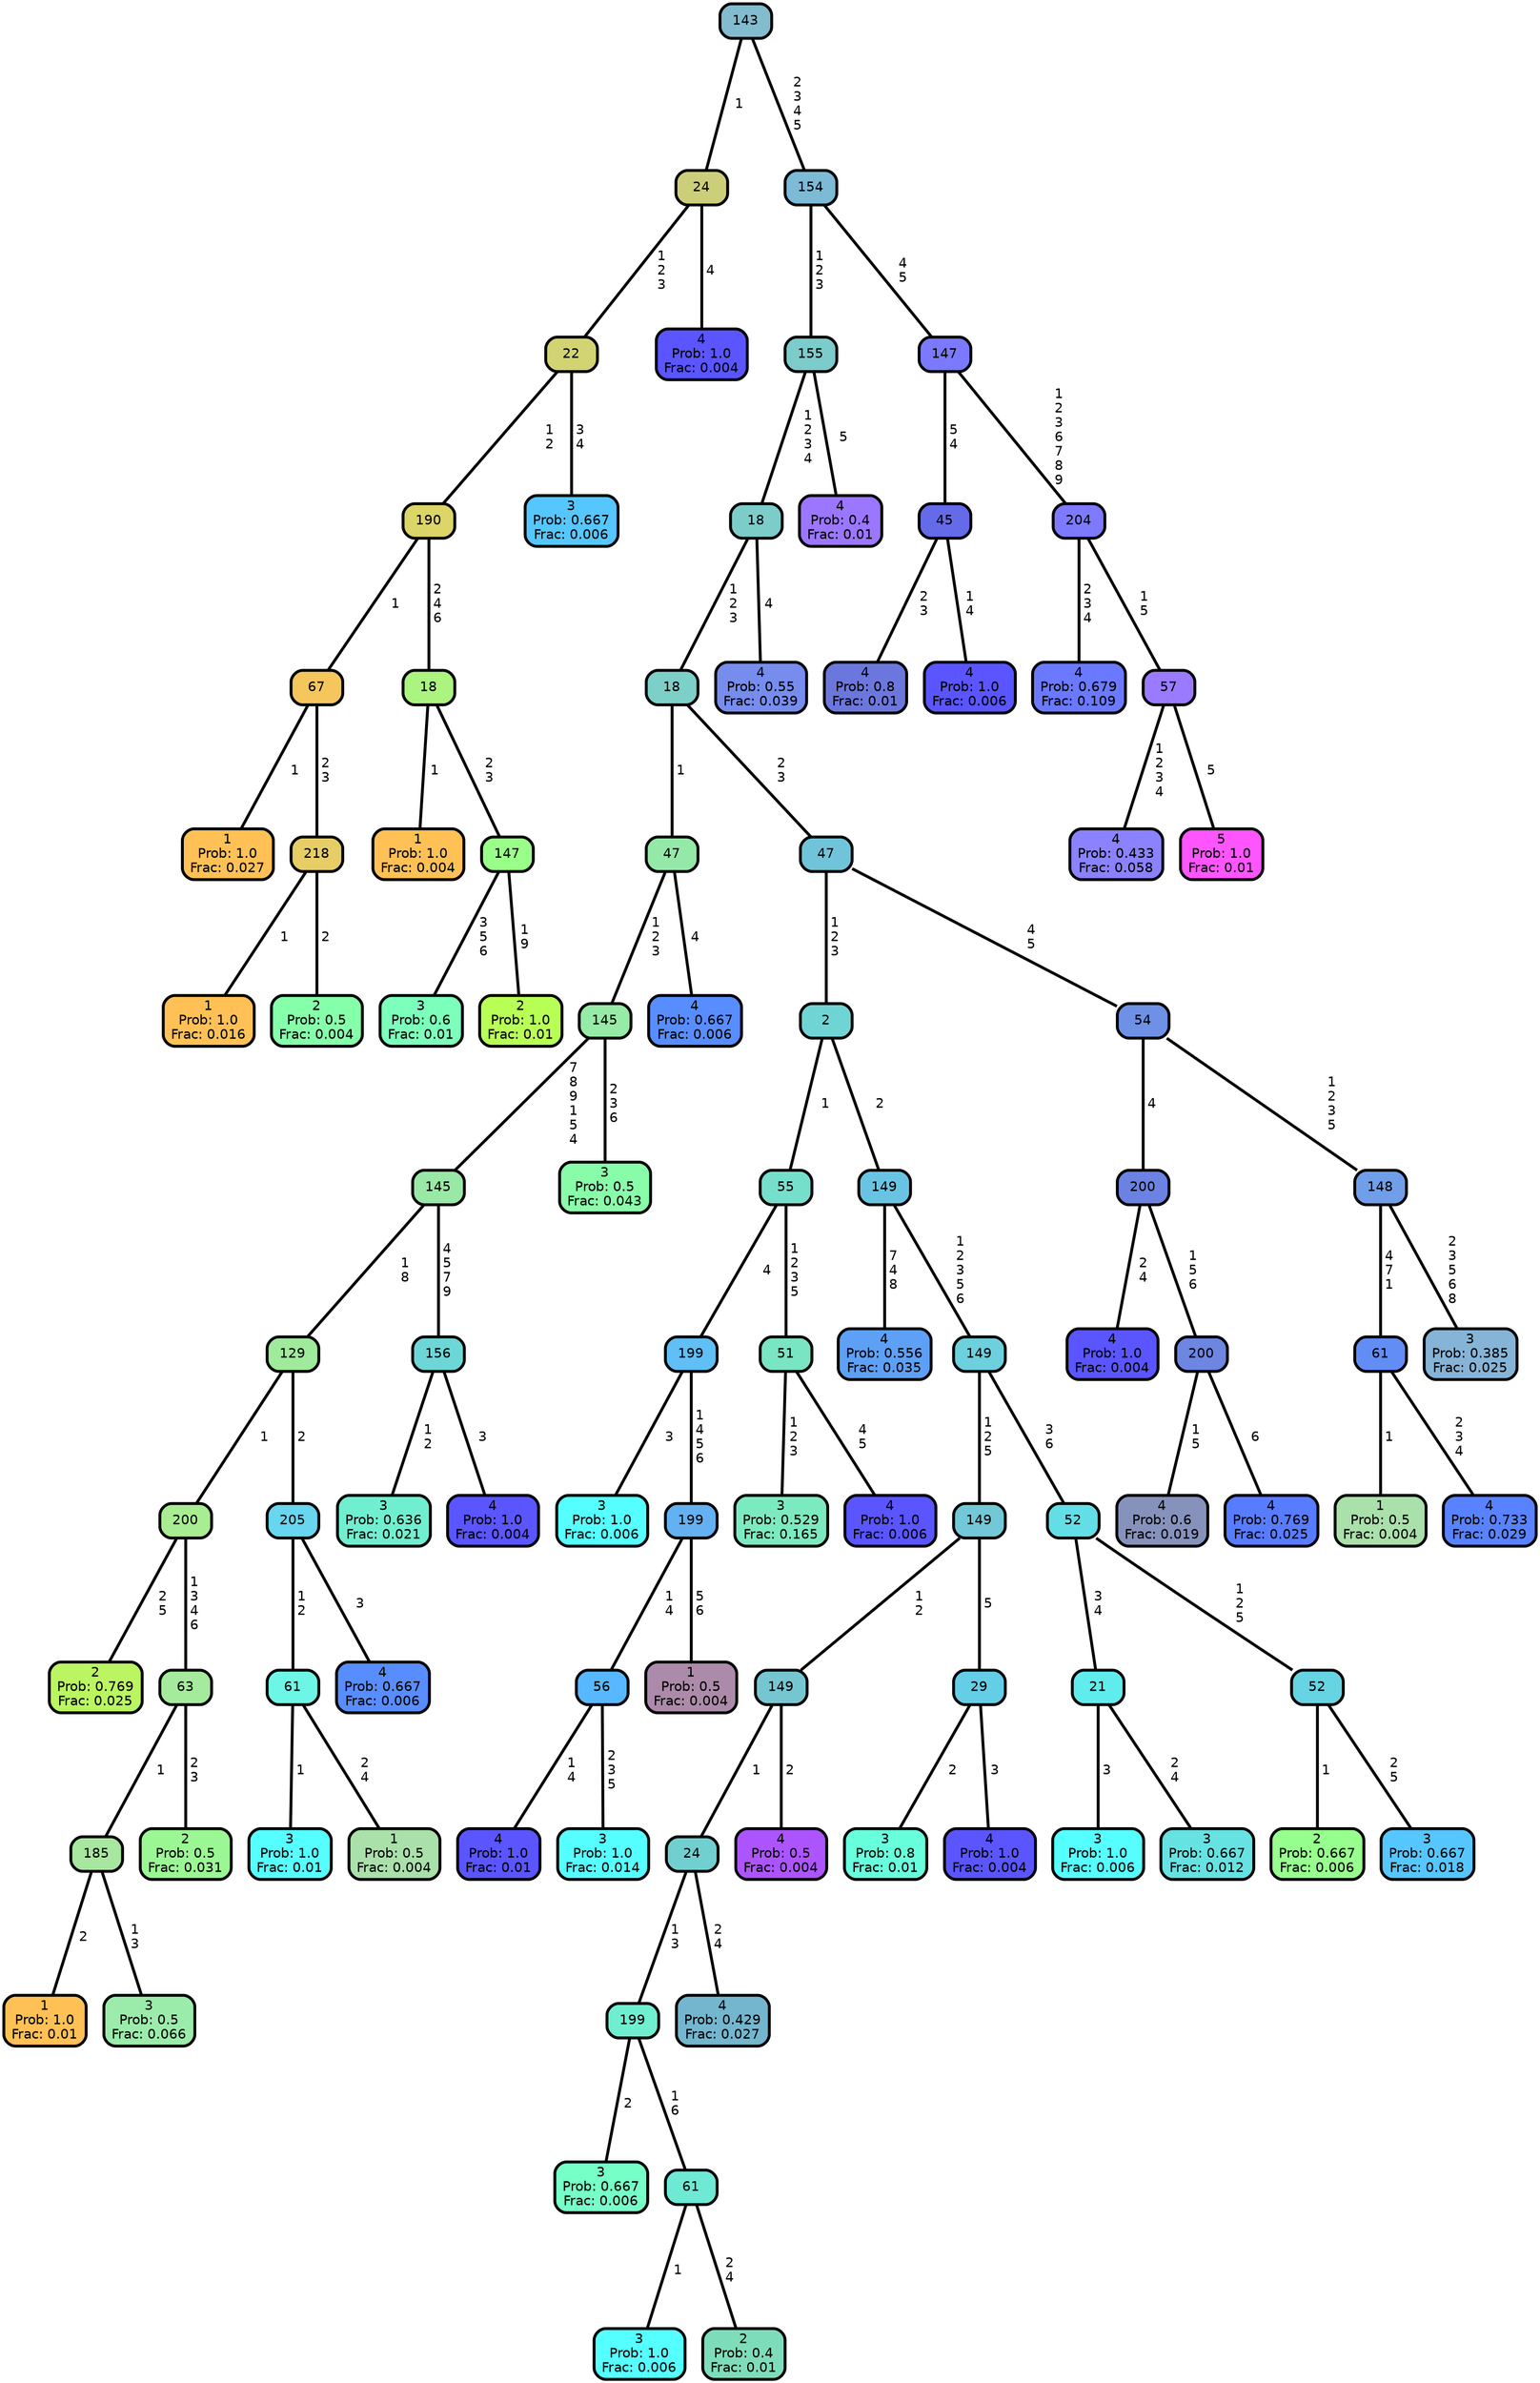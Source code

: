 graph Tree {
node [shape=box, style="filled, rounded",color="black",penwidth="3",fontcolor="black",                 fontname=helvetica] ;
graph [ranksep="0 equally", splines=straight,                 bgcolor=transparent, dpi=200] ;
edge [fontname=helvetica, color=black] ;
0 [label="1
Prob: 1.0
Frac: 0.027", fillcolor="#ffc155"] ;
1 [label="67", fillcolor="#f4c65c"] ;
2 [label="1
Prob: 1.0
Frac: 0.016", fillcolor="#ffc155"] ;
3 [label="218", fillcolor="#e6cd66"] ;
4 [label="2
Prob: 0.5
Frac: 0.004", fillcolor="#86ffaa"] ;
5 [label="190", fillcolor="#dcd567"] ;
6 [label="1
Prob: 1.0
Frac: 0.004", fillcolor="#ffc155"] ;
7 [label="18", fillcolor="#abf47f"] ;
8 [label="3
Prob: 0.6
Frac: 0.01", fillcolor="#7cffbb"] ;
9 [label="147", fillcolor="#9aff88"] ;
10 [label="2
Prob: 1.0
Frac: 0.01", fillcolor="#b8ff55"] ;
11 [label="22", fillcolor="#d2d473"] ;
12 [label="3
Prob: 0.667
Frac: 0.006", fillcolor="#56c6ff"] ;
13 [label="24", fillcolor="#ccce7a"] ;
14 [label="4
Prob: 1.0
Frac: 0.004", fillcolor="#5a55ff"] ;
15 [label="143", fillcolor="#82bcce"] ;
16 [label="2
Prob: 0.769
Frac: 0.025", fillcolor="#bbf562"] ;
17 [label="200", fillcolor="#a8ed91"] ;
18 [label="1
Prob: 1.0
Frac: 0.01", fillcolor="#ffc155"] ;
19 [label="185", fillcolor="#a8e79f"] ;
20 [label="3
Prob: 0.5
Frac: 0.066", fillcolor="#9becaa"] ;
21 [label="63", fillcolor="#a4eb9c"] ;
22 [label="2
Prob: 0.5
Frac: 0.031", fillcolor="#9bf794"] ;
23 [label="129", fillcolor="#a0ea9c"] ;
24 [label="3
Prob: 1.0
Frac: 0.01", fillcolor="#55ffff"] ;
25 [label="61", fillcolor="#6df6e6"] ;
26 [label="1
Prob: 0.5
Frac: 0.004", fillcolor="#aae0aa"] ;
27 [label="205", fillcolor="#67d6ee"] ;
28 [label="4
Prob: 0.667
Frac: 0.006", fillcolor="#588dff"] ;
29 [label="145", fillcolor="#99e8a5"] ;
30 [label="3
Prob: 0.636
Frac: 0.021", fillcolor="#70efd0"] ;
31 [label="156", fillcolor="#6dd7d7"] ;
32 [label="4
Prob: 1.0
Frac: 0.004", fillcolor="#5a55ff"] ;
33 [label="145", fillcolor="#96eba6"] ;
34 [label="3
Prob: 0.5
Frac: 0.043", fillcolor="#89fcaa"] ;
35 [label="47", fillcolor="#94e9a8"] ;
36 [label="4
Prob: 0.667
Frac: 0.006", fillcolor="#588dff"] ;
37 [label="18", fillcolor="#7cd0c8"] ;
38 [label="3
Prob: 1.0
Frac: 0.006", fillcolor="#55ffff"] ;
39 [label="199", fillcolor="#60bff5"] ;
40 [label="4
Prob: 1.0
Frac: 0.01", fillcolor="#5a55ff"] ;
41 [label="56", fillcolor="#57b8ff"] ;
42 [label="3
Prob: 1.0
Frac: 0.014", fillcolor="#55ffff"] ;
43 [label="199", fillcolor="#63b1f2"] ;
44 [label="1
Prob: 0.5
Frac: 0.004", fillcolor="#ac8baa"] ;
45 [label="55", fillcolor="#76dfcb"] ;
46 [label="3
Prob: 0.529
Frac: 0.165", fillcolor="#7ceac1"] ;
47 [label="51", fillcolor="#7ae5c3"] ;
48 [label="4
Prob: 1.0
Frac: 0.006", fillcolor="#5a55ff"] ;
49 [label="2", fillcolor="#71d4d4"] ;
50 [label="4
Prob: 0.556
Frac: 0.035", fillcolor="#5da0f5"] ;
51 [label="149", fillcolor="#69c4e3"] ;
52 [label="3
Prob: 0.667
Frac: 0.006", fillcolor="#76ffc6"] ;
53 [label="199", fillcolor="#70efd0"] ;
54 [label="3
Prob: 1.0
Frac: 0.006", fillcolor="#55ffff"] ;
55 [label="61", fillcolor="#6ee9d4"] ;
56 [label="2
Prob: 0.4
Frac: 0.01", fillcolor="#7dddbb"] ;
57 [label="24", fillcolor="#72cfcf"] ;
58 [label="4
Prob: 0.429
Frac: 0.027", fillcolor="#73b6ce"] ;
59 [label="149", fillcolor="#76c6d2"] ;
60 [label="4
Prob: 0.5
Frac: 0.004", fillcolor="#ac55ff"] ;
61 [label="149", fillcolor="#72c8d7"] ;
62 [label="3
Prob: 0.8
Frac: 0.01", fillcolor="#68ffdd"] ;
63 [label="29", fillcolor="#64cee6"] ;
64 [label="4
Prob: 1.0
Frac: 0.004", fillcolor="#5a55ff"] ;
65 [label="149", fillcolor="#6dd0dd"] ;
66 [label="3
Prob: 1.0
Frac: 0.006", fillcolor="#55ffff"] ;
67 [label="21", fillcolor="#60ecec"] ;
68 [label="3
Prob: 0.667
Frac: 0.012", fillcolor="#66e2e2"] ;
69 [label="52", fillcolor="#64dee6"] ;
70 [label="2
Prob: 0.667
Frac: 0.006", fillcolor="#97ff8d"] ;
71 [label="52", fillcolor="#66d4e2"] ;
72 [label="3
Prob: 0.667
Frac: 0.018", fillcolor="#56c6ff"] ;
73 [label="47", fillcolor="#70c4d9"] ;
74 [label="4
Prob: 1.0
Frac: 0.004", fillcolor="#5a55ff"] ;
75 [label="200", fillcolor="#6b82e3"] ;
76 [label="4
Prob: 0.6
Frac: 0.019", fillcolor="#8692bb"] ;
77 [label="200", fillcolor="#6c86e1"] ;
78 [label="4
Prob: 0.769
Frac: 0.025", fillcolor="#587cff"] ;
79 [label="54", fillcolor="#6e91e6"] ;
80 [label="1
Prob: 0.5
Frac: 0.004", fillcolor="#aae0aa"] ;
81 [label="61", fillcolor="#628df5"] ;
82 [label="4
Prob: 0.733
Frac: 0.029", fillcolor="#5882ff"] ;
83 [label="148", fillcolor="#719ee8"] ;
84 [label="3
Prob: 0.385
Frac: 0.025", fillcolor="#85b4d7"] ;
85 [label="18", fillcolor="#7ccdca"] ;
86 [label="4
Prob: 0.55
Frac: 0.039", fillcolor="#768dee"] ;
87 [label="155", fillcolor="#7ccccb"] ;
88 [label="4
Prob: 0.4
Frac: 0.01", fillcolor="#9b77ff"] ;
89 [label="154", fillcolor="#7cbad6"] ;
90 [label="4
Prob: 0.8
Frac: 0.01", fillcolor="#6c77dd"] ;
91 [label="45", fillcolor="#656ae9"] ;
92 [label="4
Prob: 1.0
Frac: 0.006", fillcolor="#5a55ff"] ;
93 [label="147", fillcolor="#7b79fd"] ;
94 [label="4
Prob: 0.679
Frac: 0.109", fillcolor="#6a79ff"] ;
95 [label="204", fillcolor="#7d7aff"] ;
96 [label="4
Prob: 0.433
Frac: 0.058", fillcolor="#8a82ff"] ;
97 [label="57", fillcolor="#9a7bff"] ;
98 [label="5
Prob: 1.0
Frac: 0.01", fillcolor="#ff55ff"] ;
1 -- 0 [label=" 1",penwidth=3] ;
1 -- 3 [label=" 2\n 3",penwidth=3] ;
3 -- 2 [label=" 1",penwidth=3] ;
3 -- 4 [label=" 2",penwidth=3] ;
5 -- 1 [label=" 1",penwidth=3] ;
5 -- 7 [label=" 2\n 4\n 6",penwidth=3] ;
7 -- 6 [label=" 1",penwidth=3] ;
7 -- 9 [label=" 2\n 3",penwidth=3] ;
9 -- 8 [label=" 3\n 5\n 6",penwidth=3] ;
9 -- 10 [label=" 1\n 9",penwidth=3] ;
11 -- 5 [label=" 1\n 2",penwidth=3] ;
11 -- 12 [label=" 3\n 4",penwidth=3] ;
13 -- 11 [label=" 1\n 2\n 3",penwidth=3] ;
13 -- 14 [label=" 4",penwidth=3] ;
15 -- 13 [label=" 1",penwidth=3] ;
15 -- 89 [label=" 2\n 3\n 4\n 5",penwidth=3] ;
17 -- 16 [label=" 2\n 5",penwidth=3] ;
17 -- 21 [label=" 1\n 3\n 4\n 6",penwidth=3] ;
19 -- 18 [label=" 2",penwidth=3] ;
19 -- 20 [label=" 1\n 3",penwidth=3] ;
21 -- 19 [label=" 1",penwidth=3] ;
21 -- 22 [label=" 2\n 3",penwidth=3] ;
23 -- 17 [label=" 1",penwidth=3] ;
23 -- 27 [label=" 2",penwidth=3] ;
25 -- 24 [label=" 1",penwidth=3] ;
25 -- 26 [label=" 2\n 4",penwidth=3] ;
27 -- 25 [label=" 1\n 2",penwidth=3] ;
27 -- 28 [label=" 3",penwidth=3] ;
29 -- 23 [label=" 1\n 8",penwidth=3] ;
29 -- 31 [label=" 4\n 5\n 7\n 9",penwidth=3] ;
31 -- 30 [label=" 1\n 2",penwidth=3] ;
31 -- 32 [label=" 3",penwidth=3] ;
33 -- 29 [label=" 7\n 8\n 9\n 1\n 5\n 4",penwidth=3] ;
33 -- 34 [label=" 2\n 3\n 6",penwidth=3] ;
35 -- 33 [label=" 1\n 2\n 3",penwidth=3] ;
35 -- 36 [label=" 4",penwidth=3] ;
37 -- 35 [label=" 1",penwidth=3] ;
37 -- 73 [label=" 2\n 3",penwidth=3] ;
39 -- 38 [label=" 3",penwidth=3] ;
39 -- 43 [label=" 1\n 4\n 5\n 6",penwidth=3] ;
41 -- 40 [label=" 1\n 4",penwidth=3] ;
41 -- 42 [label=" 2\n 3\n 5",penwidth=3] ;
43 -- 41 [label=" 1\n 4",penwidth=3] ;
43 -- 44 [label=" 5\n 6",penwidth=3] ;
45 -- 39 [label=" 4",penwidth=3] ;
45 -- 47 [label=" 1\n 2\n 3\n 5",penwidth=3] ;
47 -- 46 [label=" 1\n 2\n 3",penwidth=3] ;
47 -- 48 [label=" 4\n 5",penwidth=3] ;
49 -- 45 [label=" 1",penwidth=3] ;
49 -- 51 [label=" 2",penwidth=3] ;
51 -- 50 [label=" 7\n 4\n 8",penwidth=3] ;
51 -- 65 [label=" 1\n 2\n 3\n 5\n 6",penwidth=3] ;
53 -- 52 [label=" 2",penwidth=3] ;
53 -- 55 [label=" 1\n 6",penwidth=3] ;
55 -- 54 [label=" 1",penwidth=3] ;
55 -- 56 [label=" 2\n 4",penwidth=3] ;
57 -- 53 [label=" 1\n 3",penwidth=3] ;
57 -- 58 [label=" 2\n 4",penwidth=3] ;
59 -- 57 [label=" 1",penwidth=3] ;
59 -- 60 [label=" 2",penwidth=3] ;
61 -- 59 [label=" 1\n 2",penwidth=3] ;
61 -- 63 [label=" 5",penwidth=3] ;
63 -- 62 [label=" 2",penwidth=3] ;
63 -- 64 [label=" 3",penwidth=3] ;
65 -- 61 [label=" 1\n 2\n 5",penwidth=3] ;
65 -- 69 [label=" 3\n 6",penwidth=3] ;
67 -- 66 [label=" 3",penwidth=3] ;
67 -- 68 [label=" 2\n 4",penwidth=3] ;
69 -- 67 [label=" 3\n 4",penwidth=3] ;
69 -- 71 [label=" 1\n 2\n 5",penwidth=3] ;
71 -- 70 [label=" 1",penwidth=3] ;
71 -- 72 [label=" 2\n 5",penwidth=3] ;
73 -- 49 [label=" 1\n 2\n 3",penwidth=3] ;
73 -- 79 [label=" 4\n 5",penwidth=3] ;
75 -- 74 [label=" 2\n 4",penwidth=3] ;
75 -- 77 [label=" 1\n 5\n 6",penwidth=3] ;
77 -- 76 [label=" 1\n 5",penwidth=3] ;
77 -- 78 [label=" 6",penwidth=3] ;
79 -- 75 [label=" 4",penwidth=3] ;
79 -- 83 [label=" 1\n 2\n 3\n 5",penwidth=3] ;
81 -- 80 [label=" 1",penwidth=3] ;
81 -- 82 [label=" 2\n 3\n 4",penwidth=3] ;
83 -- 81 [label=" 4\n 7\n 1",penwidth=3] ;
83 -- 84 [label=" 2\n 3\n 5\n 6\n 8",penwidth=3] ;
85 -- 37 [label=" 1\n 2\n 3",penwidth=3] ;
85 -- 86 [label=" 4",penwidth=3] ;
87 -- 85 [label=" 1\n 2\n 3\n 4",penwidth=3] ;
87 -- 88 [label=" 5",penwidth=3] ;
89 -- 87 [label=" 1\n 2\n 3",penwidth=3] ;
89 -- 93 [label=" 4\n 5",penwidth=3] ;
91 -- 90 [label=" 2\n 3",penwidth=3] ;
91 -- 92 [label=" 1\n 4",penwidth=3] ;
93 -- 91 [label=" 5\n 4",penwidth=3] ;
93 -- 95 [label=" 1\n 2\n 3\n 6\n 7\n 8\n 9",penwidth=3] ;
95 -- 94 [label=" 2\n 3\n 4",penwidth=3] ;
95 -- 97 [label=" 1\n 5",penwidth=3] ;
97 -- 96 [label=" 1\n 2\n 3\n 4",penwidth=3] ;
97 -- 98 [label=" 5",penwidth=3] ;
{rank = same;}}